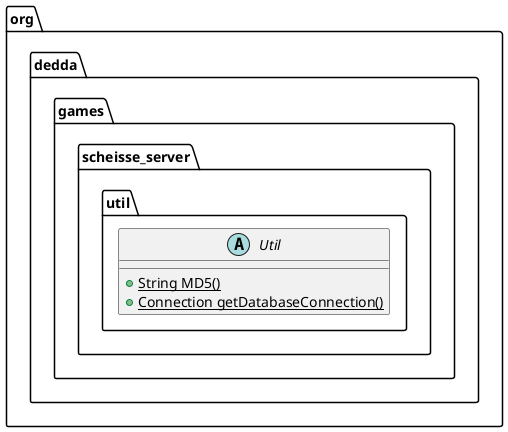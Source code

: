 @startuml
abstract class org.dedda.games.scheisse_server.util.Util{
    + {static} String MD5()
    + {static} Connection getDatabaseConnection()
}
@enduml